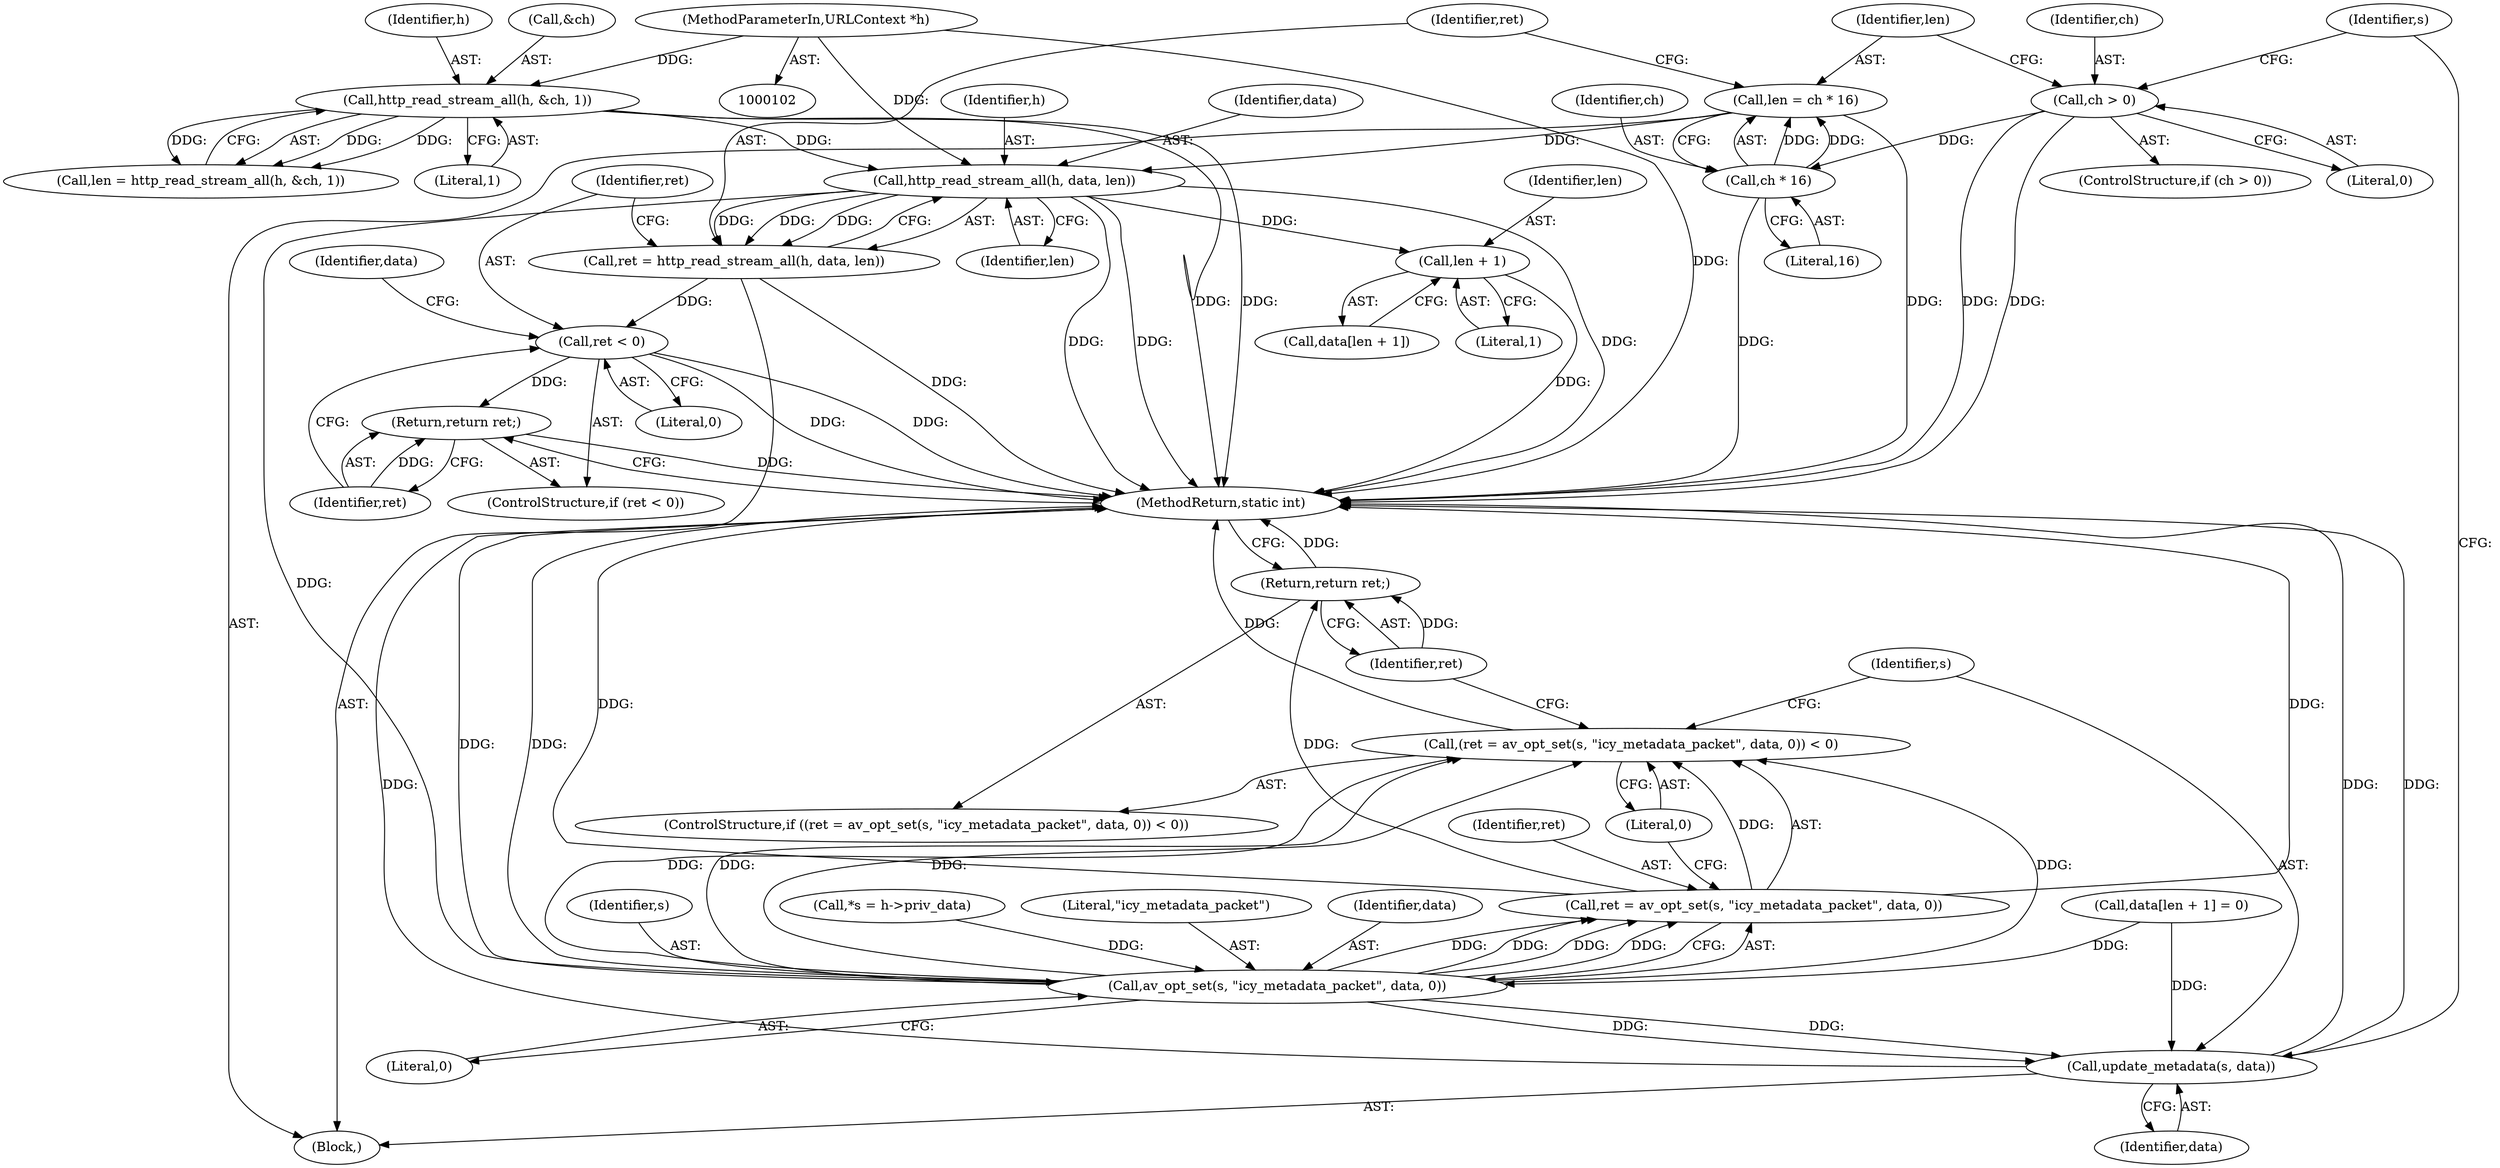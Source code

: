 digraph "0_FFmpeg_2a05c8f813de6f2278827734bf8102291e7484aa_8@API" {
"1000165" [label="(Call,http_read_stream_all(h, data, len))"];
"1000140" [label="(Call,http_read_stream_all(h, &ch, 1))"];
"1000103" [label="(MethodParameterIn,URLContext *h)"];
"1000158" [label="(Call,len = ch * 16)"];
"1000160" [label="(Call,ch * 16)"];
"1000152" [label="(Call,ch > 0)"];
"1000163" [label="(Call,ret = http_read_stream_all(h, data, len))"];
"1000170" [label="(Call,ret < 0)"];
"1000173" [label="(Return,return ret;)"];
"1000178" [label="(Call,len + 1)"];
"1000186" [label="(Call,av_opt_set(s, \"icy_metadata_packet\", data, 0))"];
"1000183" [label="(Call,(ret = av_opt_set(s, \"icy_metadata_packet\", data, 0)) < 0)"];
"1000184" [label="(Call,ret = av_opt_set(s, \"icy_metadata_packet\", data, 0))"];
"1000192" [label="(Return,return ret;)"];
"1000194" [label="(Call,update_metadata(s, data))"];
"1000160" [label="(Call,ch * 16)"];
"1000138" [label="(Call,len = http_read_stream_all(h, &ch, 1))"];
"1000193" [label="(Identifier,ret)"];
"1000195" [label="(Identifier,s)"];
"1000153" [label="(Identifier,ch)"];
"1000185" [label="(Identifier,ret)"];
"1000151" [label="(ControlStructure,if (ch > 0))"];
"1000211" [label="(MethodReturn,static int)"];
"1000187" [label="(Identifier,s)"];
"1000179" [label="(Identifier,len)"];
"1000107" [label="(Call,*s = h->priv_data)"];
"1000172" [label="(Literal,0)"];
"1000158" [label="(Call,len = ch * 16)"];
"1000183" [label="(Call,(ret = av_opt_set(s, \"icy_metadata_packet\", data, 0)) < 0)"];
"1000178" [label="(Call,len + 1)"];
"1000177" [label="(Identifier,data)"];
"1000103" [label="(MethodParameterIn,URLContext *h)"];
"1000168" [label="(Identifier,len)"];
"1000140" [label="(Call,http_read_stream_all(h, &ch, 1))"];
"1000164" [label="(Identifier,ret)"];
"1000180" [label="(Literal,1)"];
"1000162" [label="(Literal,16)"];
"1000171" [label="(Identifier,ret)"];
"1000196" [label="(Identifier,data)"];
"1000169" [label="(ControlStructure,if (ret < 0))"];
"1000194" [label="(Call,update_metadata(s, data))"];
"1000175" [label="(Call,data[len + 1] = 0)"];
"1000176" [label="(Call,data[len + 1])"];
"1000161" [label="(Identifier,ch)"];
"1000199" [label="(Identifier,s)"];
"1000190" [label="(Literal,0)"];
"1000174" [label="(Identifier,ret)"];
"1000188" [label="(Literal,\"icy_metadata_packet\")"];
"1000144" [label="(Literal,1)"];
"1000184" [label="(Call,ret = av_opt_set(s, \"icy_metadata_packet\", data, 0))"];
"1000159" [label="(Identifier,len)"];
"1000142" [label="(Call,&ch)"];
"1000163" [label="(Call,ret = http_read_stream_all(h, data, len))"];
"1000154" [label="(Literal,0)"];
"1000155" [label="(Block,)"];
"1000182" [label="(ControlStructure,if ((ret = av_opt_set(s, \"icy_metadata_packet\", data, 0)) < 0))"];
"1000166" [label="(Identifier,h)"];
"1000141" [label="(Identifier,h)"];
"1000152" [label="(Call,ch > 0)"];
"1000165" [label="(Call,http_read_stream_all(h, data, len))"];
"1000189" [label="(Identifier,data)"];
"1000191" [label="(Literal,0)"];
"1000186" [label="(Call,av_opt_set(s, \"icy_metadata_packet\", data, 0))"];
"1000170" [label="(Call,ret < 0)"];
"1000173" [label="(Return,return ret;)"];
"1000167" [label="(Identifier,data)"];
"1000192" [label="(Return,return ret;)"];
"1000165" -> "1000163"  [label="AST: "];
"1000165" -> "1000168"  [label="CFG: "];
"1000166" -> "1000165"  [label="AST: "];
"1000167" -> "1000165"  [label="AST: "];
"1000168" -> "1000165"  [label="AST: "];
"1000163" -> "1000165"  [label="CFG: "];
"1000165" -> "1000211"  [label="DDG: "];
"1000165" -> "1000211"  [label="DDG: "];
"1000165" -> "1000211"  [label="DDG: "];
"1000165" -> "1000163"  [label="DDG: "];
"1000165" -> "1000163"  [label="DDG: "];
"1000165" -> "1000163"  [label="DDG: "];
"1000140" -> "1000165"  [label="DDG: "];
"1000103" -> "1000165"  [label="DDG: "];
"1000158" -> "1000165"  [label="DDG: "];
"1000165" -> "1000178"  [label="DDG: "];
"1000165" -> "1000186"  [label="DDG: "];
"1000140" -> "1000138"  [label="AST: "];
"1000140" -> "1000144"  [label="CFG: "];
"1000141" -> "1000140"  [label="AST: "];
"1000142" -> "1000140"  [label="AST: "];
"1000144" -> "1000140"  [label="AST: "];
"1000138" -> "1000140"  [label="CFG: "];
"1000140" -> "1000211"  [label="DDG: "];
"1000140" -> "1000211"  [label="DDG: "];
"1000140" -> "1000138"  [label="DDG: "];
"1000140" -> "1000138"  [label="DDG: "];
"1000140" -> "1000138"  [label="DDG: "];
"1000103" -> "1000140"  [label="DDG: "];
"1000103" -> "1000102"  [label="AST: "];
"1000103" -> "1000211"  [label="DDG: "];
"1000158" -> "1000155"  [label="AST: "];
"1000158" -> "1000160"  [label="CFG: "];
"1000159" -> "1000158"  [label="AST: "];
"1000160" -> "1000158"  [label="AST: "];
"1000164" -> "1000158"  [label="CFG: "];
"1000158" -> "1000211"  [label="DDG: "];
"1000160" -> "1000158"  [label="DDG: "];
"1000160" -> "1000158"  [label="DDG: "];
"1000160" -> "1000162"  [label="CFG: "];
"1000161" -> "1000160"  [label="AST: "];
"1000162" -> "1000160"  [label="AST: "];
"1000160" -> "1000211"  [label="DDG: "];
"1000152" -> "1000160"  [label="DDG: "];
"1000152" -> "1000151"  [label="AST: "];
"1000152" -> "1000154"  [label="CFG: "];
"1000153" -> "1000152"  [label="AST: "];
"1000154" -> "1000152"  [label="AST: "];
"1000159" -> "1000152"  [label="CFG: "];
"1000199" -> "1000152"  [label="CFG: "];
"1000152" -> "1000211"  [label="DDG: "];
"1000152" -> "1000211"  [label="DDG: "];
"1000163" -> "1000155"  [label="AST: "];
"1000164" -> "1000163"  [label="AST: "];
"1000171" -> "1000163"  [label="CFG: "];
"1000163" -> "1000211"  [label="DDG: "];
"1000163" -> "1000170"  [label="DDG: "];
"1000170" -> "1000169"  [label="AST: "];
"1000170" -> "1000172"  [label="CFG: "];
"1000171" -> "1000170"  [label="AST: "];
"1000172" -> "1000170"  [label="AST: "];
"1000174" -> "1000170"  [label="CFG: "];
"1000177" -> "1000170"  [label="CFG: "];
"1000170" -> "1000211"  [label="DDG: "];
"1000170" -> "1000211"  [label="DDG: "];
"1000170" -> "1000173"  [label="DDG: "];
"1000173" -> "1000169"  [label="AST: "];
"1000173" -> "1000174"  [label="CFG: "];
"1000174" -> "1000173"  [label="AST: "];
"1000211" -> "1000173"  [label="CFG: "];
"1000173" -> "1000211"  [label="DDG: "];
"1000174" -> "1000173"  [label="DDG: "];
"1000178" -> "1000176"  [label="AST: "];
"1000178" -> "1000180"  [label="CFG: "];
"1000179" -> "1000178"  [label="AST: "];
"1000180" -> "1000178"  [label="AST: "];
"1000176" -> "1000178"  [label="CFG: "];
"1000178" -> "1000211"  [label="DDG: "];
"1000186" -> "1000184"  [label="AST: "];
"1000186" -> "1000190"  [label="CFG: "];
"1000187" -> "1000186"  [label="AST: "];
"1000188" -> "1000186"  [label="AST: "];
"1000189" -> "1000186"  [label="AST: "];
"1000190" -> "1000186"  [label="AST: "];
"1000184" -> "1000186"  [label="CFG: "];
"1000186" -> "1000211"  [label="DDG: "];
"1000186" -> "1000211"  [label="DDG: "];
"1000186" -> "1000183"  [label="DDG: "];
"1000186" -> "1000183"  [label="DDG: "];
"1000186" -> "1000183"  [label="DDG: "];
"1000186" -> "1000183"  [label="DDG: "];
"1000186" -> "1000184"  [label="DDG: "];
"1000186" -> "1000184"  [label="DDG: "];
"1000186" -> "1000184"  [label="DDG: "];
"1000186" -> "1000184"  [label="DDG: "];
"1000107" -> "1000186"  [label="DDG: "];
"1000175" -> "1000186"  [label="DDG: "];
"1000186" -> "1000194"  [label="DDG: "];
"1000186" -> "1000194"  [label="DDG: "];
"1000183" -> "1000182"  [label="AST: "];
"1000183" -> "1000191"  [label="CFG: "];
"1000184" -> "1000183"  [label="AST: "];
"1000191" -> "1000183"  [label="AST: "];
"1000193" -> "1000183"  [label="CFG: "];
"1000195" -> "1000183"  [label="CFG: "];
"1000183" -> "1000211"  [label="DDG: "];
"1000184" -> "1000183"  [label="DDG: "];
"1000185" -> "1000184"  [label="AST: "];
"1000191" -> "1000184"  [label="CFG: "];
"1000184" -> "1000211"  [label="DDG: "];
"1000184" -> "1000211"  [label="DDG: "];
"1000184" -> "1000192"  [label="DDG: "];
"1000192" -> "1000182"  [label="AST: "];
"1000192" -> "1000193"  [label="CFG: "];
"1000193" -> "1000192"  [label="AST: "];
"1000211" -> "1000192"  [label="CFG: "];
"1000192" -> "1000211"  [label="DDG: "];
"1000193" -> "1000192"  [label="DDG: "];
"1000194" -> "1000155"  [label="AST: "];
"1000194" -> "1000196"  [label="CFG: "];
"1000195" -> "1000194"  [label="AST: "];
"1000196" -> "1000194"  [label="AST: "];
"1000199" -> "1000194"  [label="CFG: "];
"1000194" -> "1000211"  [label="DDG: "];
"1000194" -> "1000211"  [label="DDG: "];
"1000194" -> "1000211"  [label="DDG: "];
"1000175" -> "1000194"  [label="DDG: "];
}
